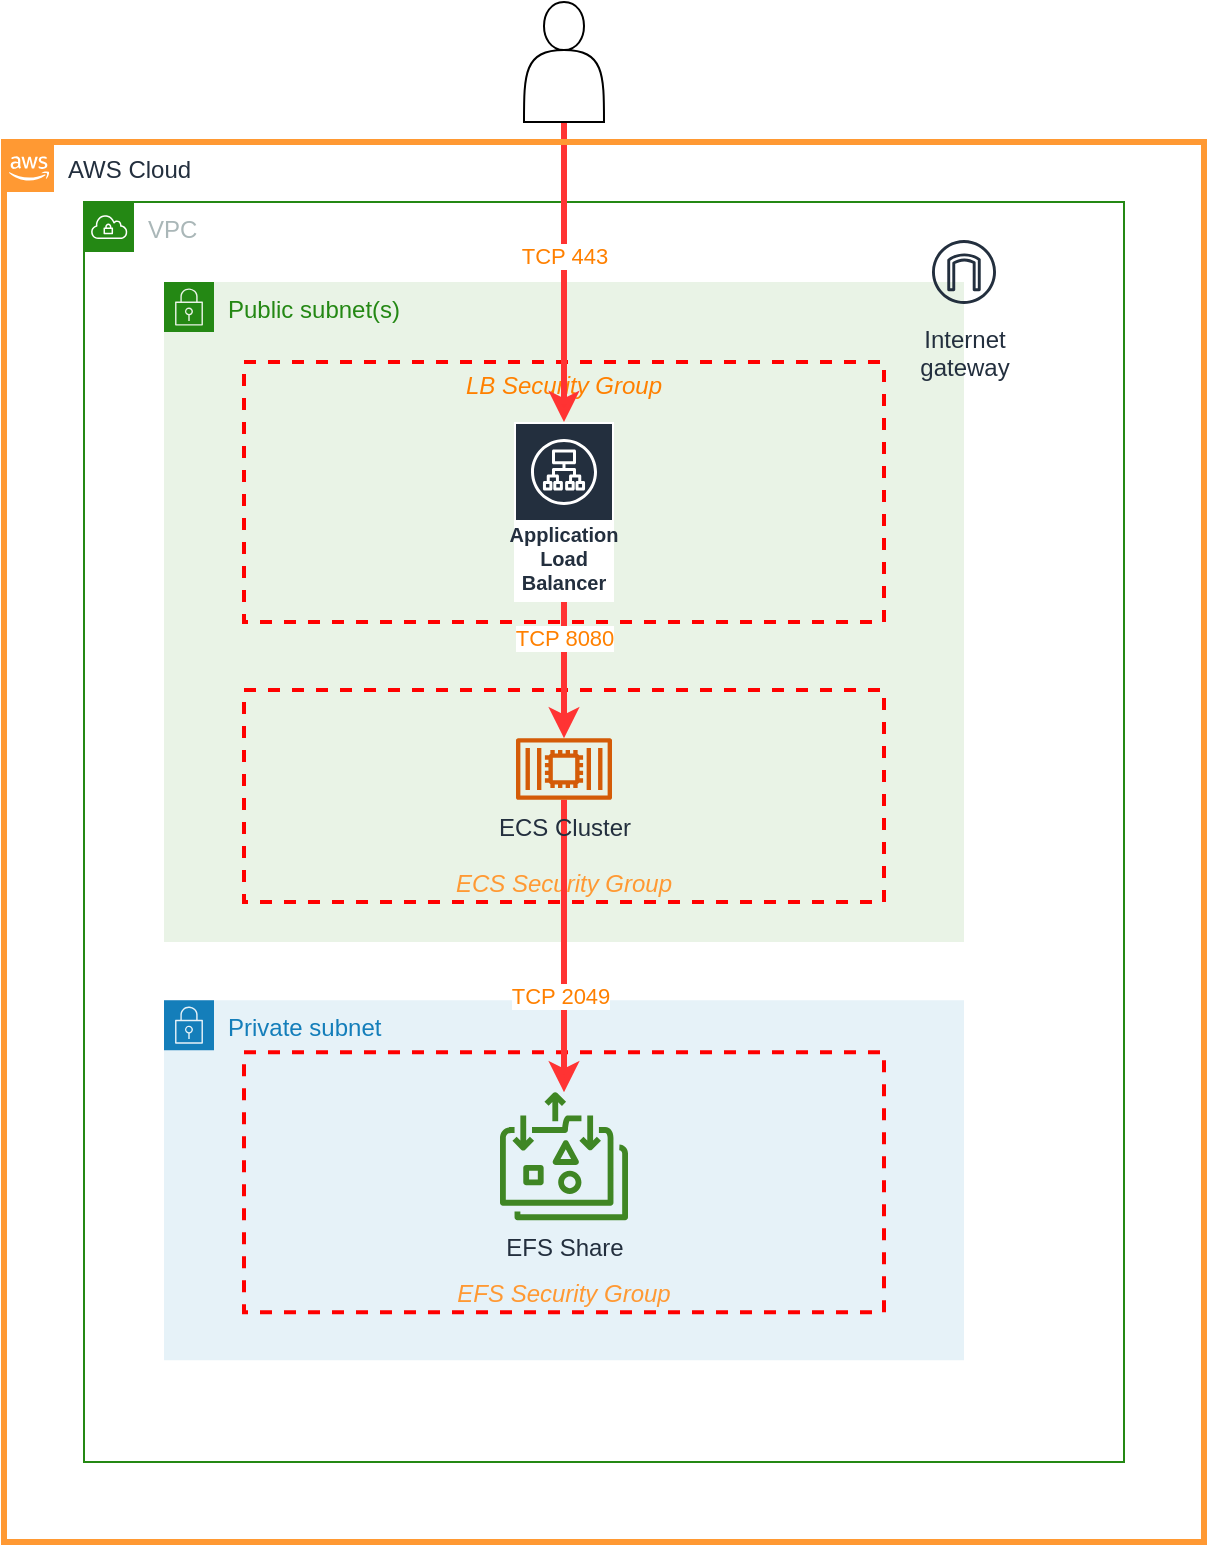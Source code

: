 <mxfile version="18.0.7" type="device"><diagram id="51c6aDw5CmxXXmVYP6mK" name="Infrastructure"><mxGraphModel dx="1446" dy="852" grid="1" gridSize="10" guides="1" tooltips="1" connect="1" arrows="1" fold="1" page="1" pageScale="1" pageWidth="1169" pageHeight="827" math="0" shadow="0"><root><mxCell id="0"/><mxCell id="1" parent="0"/><mxCell id="w9g1rA17VFdywL09Gr4L-1" value="VPC" style="points=[[0,0],[0.25,0],[0.5,0],[0.75,0],[1,0],[1,0.25],[1,0.5],[1,0.75],[1,1],[0.75,1],[0.5,1],[0.25,1],[0,1],[0,0.75],[0,0.5],[0,0.25]];outlineConnect=0;gradientColor=none;html=1;whiteSpace=wrap;fontSize=12;fontStyle=0;container=1;pointerEvents=0;collapsible=0;recursiveResize=0;shape=mxgraph.aws4.group;grIcon=mxgraph.aws4.group_vpc;strokeColor=#248814;fillColor=none;verticalAlign=top;align=left;spacingLeft=30;fontColor=#AAB7B8;dashed=0;" vertex="1" parent="1"><mxGeometry x="80" y="130" width="520" height="630" as="geometry"/></mxCell><mxCell id="w9g1rA17VFdywL09Gr4L-16" value="Private subnet" style="points=[[0,0],[0.25,0],[0.5,0],[0.75,0],[1,0],[1,0.25],[1,0.5],[1,0.75],[1,1],[0.75,1],[0.5,1],[0.25,1],[0,1],[0,0.75],[0,0.5],[0,0.25]];outlineConnect=0;gradientColor=none;html=1;whiteSpace=wrap;fontSize=12;fontStyle=0;container=1;pointerEvents=0;collapsible=0;recursiveResize=0;shape=mxgraph.aws4.group;grIcon=mxgraph.aws4.group_security_group;grStroke=0;strokeColor=#147EBA;fillColor=#E6F2F8;verticalAlign=top;align=left;spacingLeft=30;fontColor=#147EBA;dashed=0;" vertex="1" parent="w9g1rA17VFdywL09Gr4L-1"><mxGeometry x="40" y="399.09" width="400" height="180" as="geometry"/></mxCell><mxCell id="w9g1rA17VFdywL09Gr4L-20" value="&lt;i&gt;&lt;font color=&quot;#ff9933&quot;&gt;EFS Security Group&lt;/font&gt;&lt;/i&gt;" style="fontStyle=0;verticalAlign=bottom;align=center;spacingTop=-2;fillColor=none;rounded=0;whiteSpace=wrap;html=1;strokeColor=#FF0000;strokeWidth=2;dashed=1;container=1;collapsible=0;expand=0;recursiveResize=0;" vertex="1" parent="w9g1rA17VFdywL09Gr4L-16"><mxGeometry x="40" y="26" width="320" height="130" as="geometry"/></mxCell><mxCell id="w9g1rA17VFdywL09Gr4L-17" value="EFS Share" style="sketch=0;outlineConnect=0;fontColor=#232F3E;gradientColor=none;fillColor=#3F8624;strokeColor=none;dashed=0;verticalLabelPosition=bottom;verticalAlign=top;align=center;html=1;fontSize=12;fontStyle=0;aspect=fixed;pointerEvents=1;shape=mxgraph.aws4.elastic_file_system_standard;" vertex="1" parent="w9g1rA17VFdywL09Gr4L-20"><mxGeometry x="128" y="20" width="64" height="64" as="geometry"/></mxCell><mxCell id="w9g1rA17VFdywL09Gr4L-2" value="Public subnet(s)" style="points=[[0,0],[0.25,0],[0.5,0],[0.75,0],[1,0],[1,0.25],[1,0.5],[1,0.75],[1,1],[0.75,1],[0.5,1],[0.25,1],[0,1],[0,0.75],[0,0.5],[0,0.25]];outlineConnect=0;gradientColor=none;html=1;whiteSpace=wrap;fontSize=12;fontStyle=0;container=1;pointerEvents=0;collapsible=0;recursiveResize=0;shape=mxgraph.aws4.group;grIcon=mxgraph.aws4.group_security_group;grStroke=0;strokeColor=#248814;fillColor=#E9F3E6;verticalAlign=top;align=left;spacingLeft=30;fontColor=#248814;dashed=0;" vertex="1" parent="w9g1rA17VFdywL09Gr4L-1"><mxGeometry x="40" y="40" width="400" height="330" as="geometry"/></mxCell><mxCell id="w9g1rA17VFdywL09Gr4L-5" value="&lt;font color=&quot;#ff8000&quot;&gt;&lt;i&gt;LB Security Group&lt;/i&gt;&lt;/font&gt;" style="fontStyle=0;verticalAlign=top;align=center;spacingTop=-2;fillColor=none;rounded=0;whiteSpace=wrap;html=1;strokeColor=#FF0000;strokeWidth=2;dashed=1;container=1;collapsible=0;expand=0;recursiveResize=0;" vertex="1" parent="w9g1rA17VFdywL09Gr4L-2"><mxGeometry x="40" y="40" width="320" height="130" as="geometry"/></mxCell><mxCell id="w9g1rA17VFdywL09Gr4L-6" value="Application Load Balancer" style="sketch=0;outlineConnect=0;fontColor=#232F3E;gradientColor=none;strokeColor=#ffffff;fillColor=#232F3E;dashed=0;verticalLabelPosition=middle;verticalAlign=bottom;align=center;html=1;whiteSpace=wrap;fontSize=10;fontStyle=1;spacing=3;shape=mxgraph.aws4.productIcon;prIcon=mxgraph.aws4.application_load_balancer;" vertex="1" parent="w9g1rA17VFdywL09Gr4L-5"><mxGeometry x="135" y="30" width="50" height="90" as="geometry"/></mxCell><mxCell id="w9g1rA17VFdywL09Gr4L-7" value="&lt;i&gt;&lt;font color=&quot;#ff9933&quot;&gt;ECS Security Group&lt;/font&gt;&lt;/i&gt;" style="fontStyle=0;verticalAlign=bottom;align=center;spacingTop=-2;fillColor=none;rounded=0;whiteSpace=wrap;html=1;strokeColor=#FF0000;strokeWidth=2;dashed=1;container=1;collapsible=0;expand=0;recursiveResize=0;" vertex="1" parent="w9g1rA17VFdywL09Gr4L-2"><mxGeometry x="40" y="204" width="320" height="106" as="geometry"/></mxCell><mxCell id="w9g1rA17VFdywL09Gr4L-12" style="edgeStyle=none;rounded=0;orthogonalLoop=1;jettySize=auto;html=1;fontColor=#FF8000;strokeColor=#FF3333;strokeWidth=3;" edge="1" parent="1" source="w9g1rA17VFdywL09Gr4L-11" target="w9g1rA17VFdywL09Gr4L-6"><mxGeometry relative="1" as="geometry"/></mxCell><mxCell id="w9g1rA17VFdywL09Gr4L-13" value="TCP 443" style="edgeLabel;html=1;align=center;verticalAlign=middle;resizable=0;points=[];fontColor=#FF8000;" vertex="1" connectable="0" parent="w9g1rA17VFdywL09Gr4L-12"><mxGeometry x="-0.107" relative="1" as="geometry"><mxPoint as="offset"/></mxGeometry></mxCell><mxCell id="w9g1rA17VFdywL09Gr4L-11" value="" style="shape=actor;whiteSpace=wrap;html=1;fontColor=#FF8000;strokeColor=#000000;fillColor=none;" vertex="1" parent="1"><mxGeometry x="300" y="30" width="40" height="60" as="geometry"/></mxCell><mxCell id="w9g1rA17VFdywL09Gr4L-18" style="edgeStyle=none;rounded=0;orthogonalLoop=1;jettySize=auto;html=1;fontColor=#FF8000;strokeColor=#FF3333;strokeWidth=3;" edge="1" parent="1" source="w9g1rA17VFdywL09Gr4L-9" target="w9g1rA17VFdywL09Gr4L-17"><mxGeometry relative="1" as="geometry"/></mxCell><mxCell id="w9g1rA17VFdywL09Gr4L-19" value="TCP 2049" style="edgeLabel;html=1;align=center;verticalAlign=middle;resizable=0;points=[];fontColor=#FF8000;" vertex="1" connectable="0" parent="w9g1rA17VFdywL09Gr4L-18"><mxGeometry x="0.342" y="-2" relative="1" as="geometry"><mxPoint as="offset"/></mxGeometry></mxCell><mxCell id="w9g1rA17VFdywL09Gr4L-22" value="AWS Cloud" style="points=[[0,0],[0.25,0],[0.5,0],[0.75,0],[1,0],[1,0.25],[1,0.5],[1,0.75],[1,1],[0.75,1],[0.5,1],[0.25,1],[0,1],[0,0.75],[0,0.5],[0,0.25]];outlineConnect=0;gradientColor=none;html=1;whiteSpace=wrap;fontSize=12;fontStyle=0;container=1;pointerEvents=0;collapsible=0;recursiveResize=0;shape=mxgraph.aws4.group;grIcon=mxgraph.aws4.group_aws_cloud_alt;strokeColor=#FF9933;fillColor=none;verticalAlign=top;align=left;spacingLeft=30;fontColor=#232F3E;dashed=0;strokeWidth=3;" vertex="1" parent="1"><mxGeometry x="40" y="100" width="600" height="700" as="geometry"/></mxCell><mxCell id="w9g1rA17VFdywL09Gr4L-4" value="Internet&#10;gateway" style="sketch=0;outlineConnect=0;fontColor=#232F3E;gradientColor=none;strokeColor=#232F3E;fillColor=none;dashed=0;verticalLabelPosition=bottom;verticalAlign=top;align=center;html=1;fontSize=12;fontStyle=0;aspect=fixed;shape=mxgraph.aws4.resourceIcon;resIcon=mxgraph.aws4.internet_gateway;" vertex="1" parent="w9g1rA17VFdywL09Gr4L-22"><mxGeometry x="460" y="45" width="40" height="40" as="geometry"/></mxCell><mxCell id="w9g1rA17VFdywL09Gr4L-9" value="ECS Cluster" style="sketch=0;outlineConnect=0;fontColor=#232F3E;gradientColor=none;fillColor=#D45B07;strokeColor=none;dashed=0;verticalLabelPosition=bottom;verticalAlign=top;align=center;html=1;fontSize=12;fontStyle=0;aspect=fixed;pointerEvents=1;shape=mxgraph.aws4.container_2;" vertex="1" parent="w9g1rA17VFdywL09Gr4L-22"><mxGeometry x="256" y="298" width="48" height="31" as="geometry"/></mxCell><mxCell id="w9g1rA17VFdywL09Gr4L-10" style="edgeStyle=none;rounded=0;orthogonalLoop=1;jettySize=auto;html=1;strokeColor=#FF3333;strokeWidth=3;" edge="1" parent="1" source="w9g1rA17VFdywL09Gr4L-6" target="w9g1rA17VFdywL09Gr4L-9"><mxGeometry relative="1" as="geometry"/></mxCell><mxCell id="w9g1rA17VFdywL09Gr4L-15" value="TCP 8080" style="edgeLabel;html=1;align=center;verticalAlign=middle;resizable=0;points=[];fontColor=#FF8000;" vertex="1" connectable="0" parent="w9g1rA17VFdywL09Gr4L-10"><mxGeometry x="-0.487" relative="1" as="geometry"><mxPoint as="offset"/></mxGeometry></mxCell></root></mxGraphModel></diagram></mxfile>